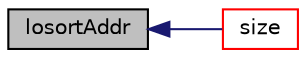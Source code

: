 digraph "losortAddr"
{
  bgcolor="transparent";
  edge [fontname="Helvetica",fontsize="10",labelfontname="Helvetica",labelfontsize="10"];
  node [fontname="Helvetica",fontsize="10",shape=record];
  rankdir="LR";
  Node4163 [label="losortAddr",height=0.2,width=0.4,color="black", fillcolor="grey75", style="filled", fontcolor="black"];
  Node4163 -> Node4164 [dir="back",color="midnightblue",fontsize="10",style="solid",fontname="Helvetica"];
  Node4164 [label="size",height=0.2,width=0.4,color="red",URL="$a27897.html#a9facbf0a118d395c89884e45a5ca4e4b",tooltip="Return number of equations. "];
}

